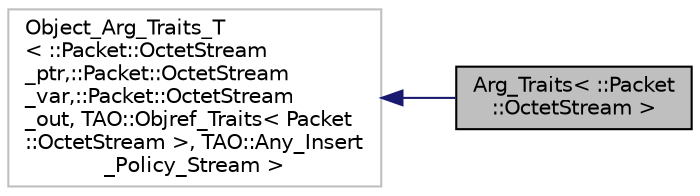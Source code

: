 digraph "Arg_Traits&lt; ::Packet::OctetStream &gt;"
{
 // INTERACTIVE_SVG=YES
  edge [fontname="Helvetica",fontsize="10",labelfontname="Helvetica",labelfontsize="10"];
  node [fontname="Helvetica",fontsize="10",shape=record];
  rankdir="LR";
  Node1 [label="Arg_Traits\< ::Packet\l::OctetStream \>",height=0.2,width=0.4,color="black", fillcolor="grey75", style="filled", fontcolor="black"];
  Node2 -> Node1 [dir="back",color="midnightblue",fontsize="10",style="solid",fontname="Helvetica"];
  Node2 [label="Object_Arg_Traits_T\l\< ::Packet::OctetStream\l_ptr,::Packet::OctetStream\l_var,::Packet::OctetStream\l_out, TAO::Objref_Traits\< Packet\l::OctetStream \>, TAO::Any_Insert\l_Policy_Stream \>",height=0.2,width=0.4,color="grey75", fillcolor="white", style="filled"];
}
